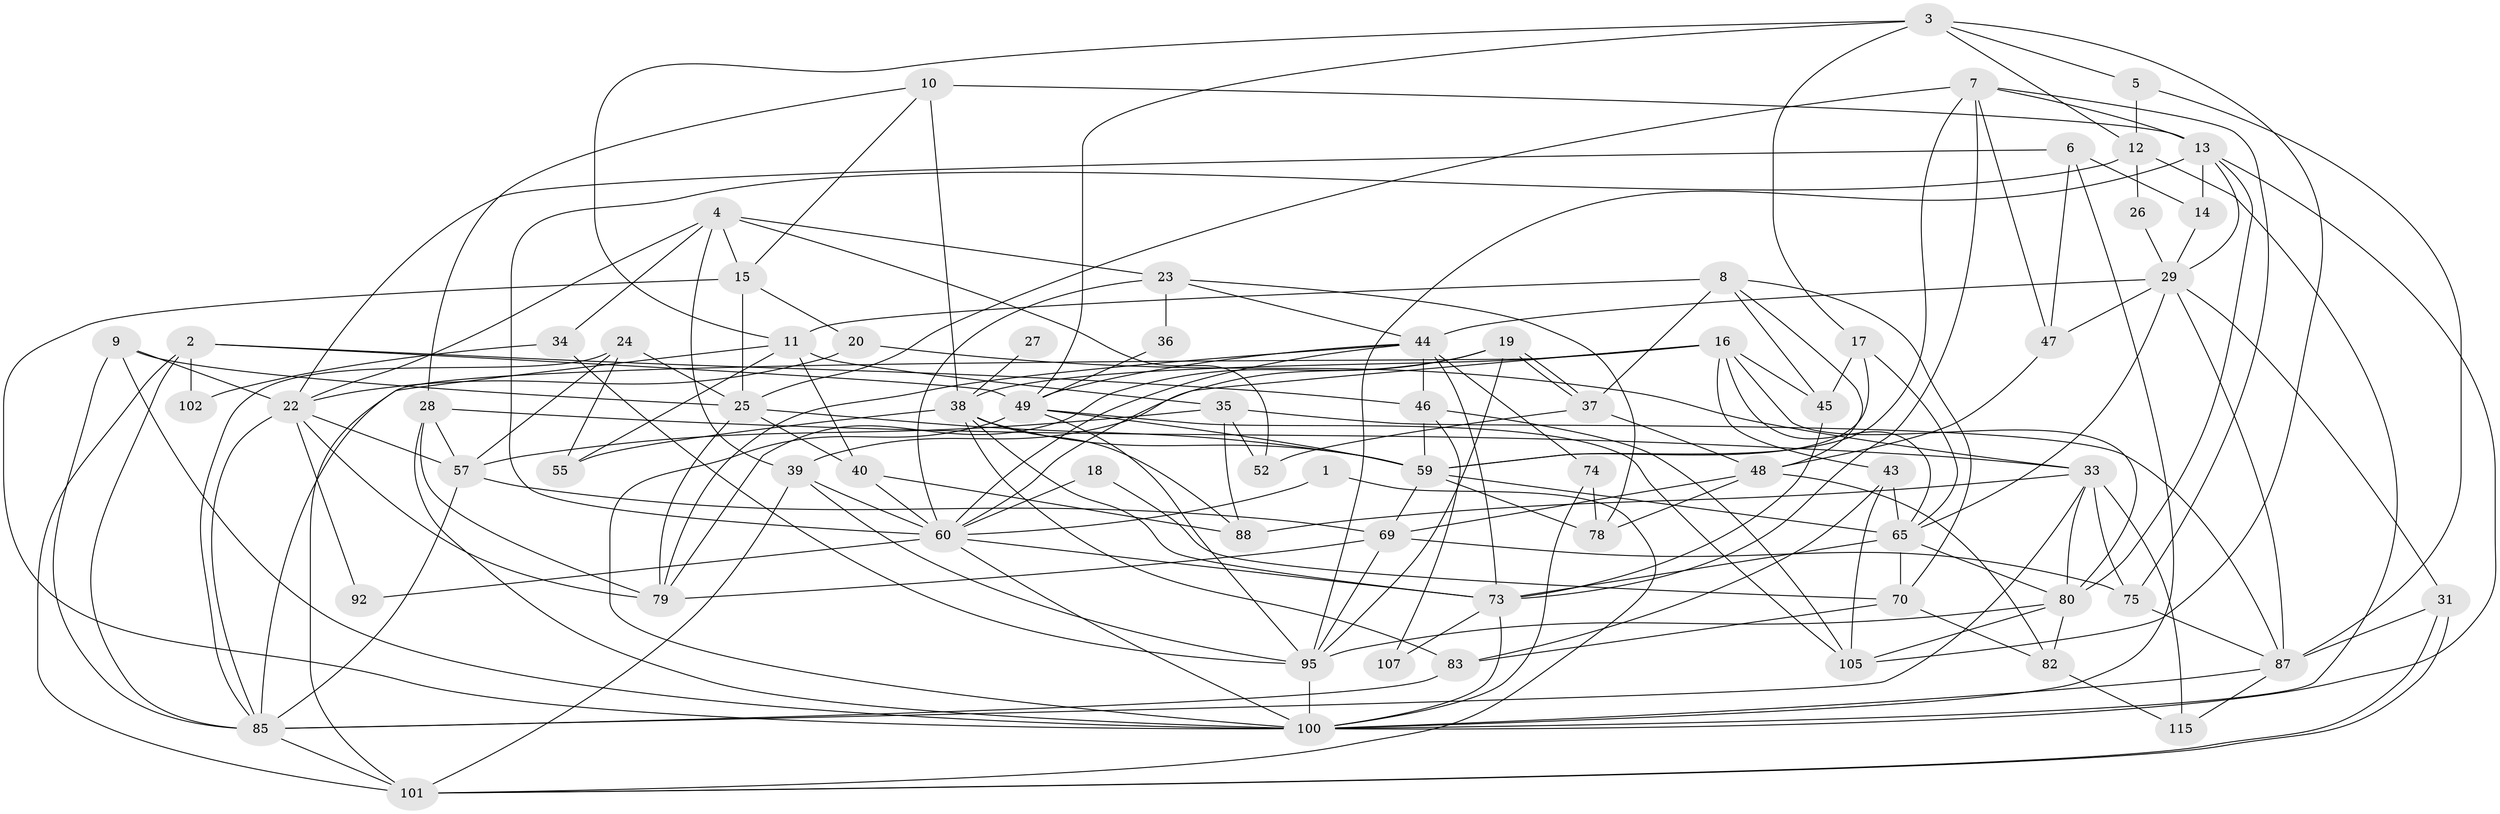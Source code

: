 // Generated by graph-tools (version 1.1) at 2025/52/02/27/25 19:52:03]
// undirected, 71 vertices, 183 edges
graph export_dot {
graph [start="1"]
  node [color=gray90,style=filled];
  1;
  2 [super="+99"];
  3 [super="+21"];
  4 [super="+104"];
  5;
  6 [super="+41"];
  7;
  8;
  9 [super="+54"];
  10 [super="+110"];
  11 [super="+86"];
  12 [super="+94"];
  13 [super="+111"];
  14;
  15 [super="+62"];
  16 [super="+53"];
  17 [super="+76"];
  18;
  19;
  20;
  22 [super="+30"];
  23 [super="+66"];
  24 [super="+64"];
  25 [super="+90"];
  26;
  27;
  28 [super="+50"];
  29 [super="+81"];
  31 [super="+32"];
  33 [super="+61"];
  34;
  35 [super="+56"];
  36;
  37 [super="+42"];
  38 [super="+71"];
  39 [super="+68"];
  40 [super="+67"];
  43;
  44 [super="+58"];
  45 [super="+106"];
  46 [super="+51"];
  47;
  48 [super="+117"];
  49 [super="+103"];
  52;
  55 [super="+63"];
  57 [super="+72"];
  59 [super="+112"];
  60 [super="+91"];
  65 [super="+97"];
  69 [super="+84"];
  70;
  73 [super="+77"];
  74;
  75;
  78;
  79 [super="+93"];
  80 [super="+108"];
  82 [super="+98"];
  83;
  85 [super="+89"];
  87 [super="+116"];
  88 [super="+96"];
  92;
  95 [super="+114"];
  100 [super="+113"];
  101;
  102;
  105 [super="+109"];
  107;
  115;
  1 -- 101;
  1 -- 60;
  2 -- 49;
  2 -- 85;
  2 -- 46;
  2 -- 101;
  2 -- 102;
  3 -- 11;
  3 -- 17;
  3 -- 49;
  3 -- 5;
  3 -- 105;
  3 -- 12;
  4 -- 22;
  4 -- 34;
  4 -- 39;
  4 -- 52;
  4 -- 15;
  4 -- 23;
  5 -- 12;
  5 -- 87;
  6 -- 100;
  6 -- 14;
  6 -- 22;
  6 -- 47;
  7 -- 73;
  7 -- 59;
  7 -- 13;
  7 -- 25;
  7 -- 47;
  7 -- 75;
  8 -- 70;
  8 -- 37;
  8 -- 48;
  8 -- 11;
  8 -- 45;
  9 -- 22;
  9 -- 85;
  9 -- 25;
  9 -- 100;
  10 -- 38;
  10 -- 13;
  10 -- 28;
  10 -- 15;
  11 -- 101;
  11 -- 55;
  11 -- 35;
  11 -- 40;
  12 -- 60;
  12 -- 100;
  12 -- 26;
  13 -- 95;
  13 -- 29;
  13 -- 80;
  13 -- 14;
  13 -- 100;
  14 -- 29;
  15 -- 100 [weight=2];
  15 -- 20;
  15 -- 25;
  16 -- 38 [weight=2];
  16 -- 43;
  16 -- 39;
  16 -- 65;
  16 -- 45;
  16 -- 85;
  16 -- 80;
  17 -- 45;
  17 -- 65;
  17 -- 59;
  18 -- 70;
  18 -- 60;
  19 -- 37;
  19 -- 37;
  19 -- 60;
  19 -- 95;
  19 -- 79;
  20 -- 33;
  20 -- 22;
  22 -- 57;
  22 -- 92;
  22 -- 79;
  22 -- 85;
  23 -- 78;
  23 -- 36;
  23 -- 44;
  23 -- 60;
  24 -- 85;
  24 -- 57;
  24 -- 55;
  24 -- 25;
  25 -- 40;
  25 -- 59;
  25 -- 79;
  26 -- 29;
  27 -- 38 [weight=2];
  28 -- 100;
  28 -- 57;
  28 -- 33;
  28 -- 79;
  29 -- 65;
  29 -- 44;
  29 -- 31;
  29 -- 87;
  29 -- 47;
  31 -- 101;
  31 -- 101;
  31 -- 87;
  33 -- 85;
  33 -- 115;
  33 -- 88;
  33 -- 75;
  33 -- 80;
  34 -- 95;
  34 -- 102;
  35 -- 87;
  35 -- 52;
  35 -- 88;
  35 -- 57;
  36 -- 49;
  37 -- 52;
  37 -- 48;
  38 -- 88;
  38 -- 55;
  38 -- 59;
  38 -- 83;
  38 -- 73;
  39 -- 101;
  39 -- 95;
  39 -- 60;
  40 -- 88;
  40 -- 60;
  43 -- 105;
  43 -- 83;
  43 -- 65;
  44 -- 46;
  44 -- 60;
  44 -- 49;
  44 -- 73;
  44 -- 74;
  44 -- 79;
  45 -- 73;
  46 -- 107;
  46 -- 105;
  46 -- 59;
  47 -- 48;
  48 -- 82;
  48 -- 78;
  48 -- 69;
  49 -- 105;
  49 -- 59;
  49 -- 100;
  49 -- 95;
  57 -- 69;
  57 -- 85;
  59 -- 78;
  59 -- 65;
  59 -- 69;
  60 -- 100;
  60 -- 73;
  60 -- 92;
  65 -- 80;
  65 -- 70;
  65 -- 73;
  69 -- 95;
  69 -- 75;
  69 -- 79;
  70 -- 83;
  70 -- 82;
  73 -- 100;
  73 -- 107;
  74 -- 100;
  74 -- 78;
  75 -- 87;
  80 -- 95;
  80 -- 82;
  80 -- 105;
  82 -- 115;
  83 -- 85;
  85 -- 101;
  87 -- 115;
  87 -- 100;
  95 -- 100;
}

